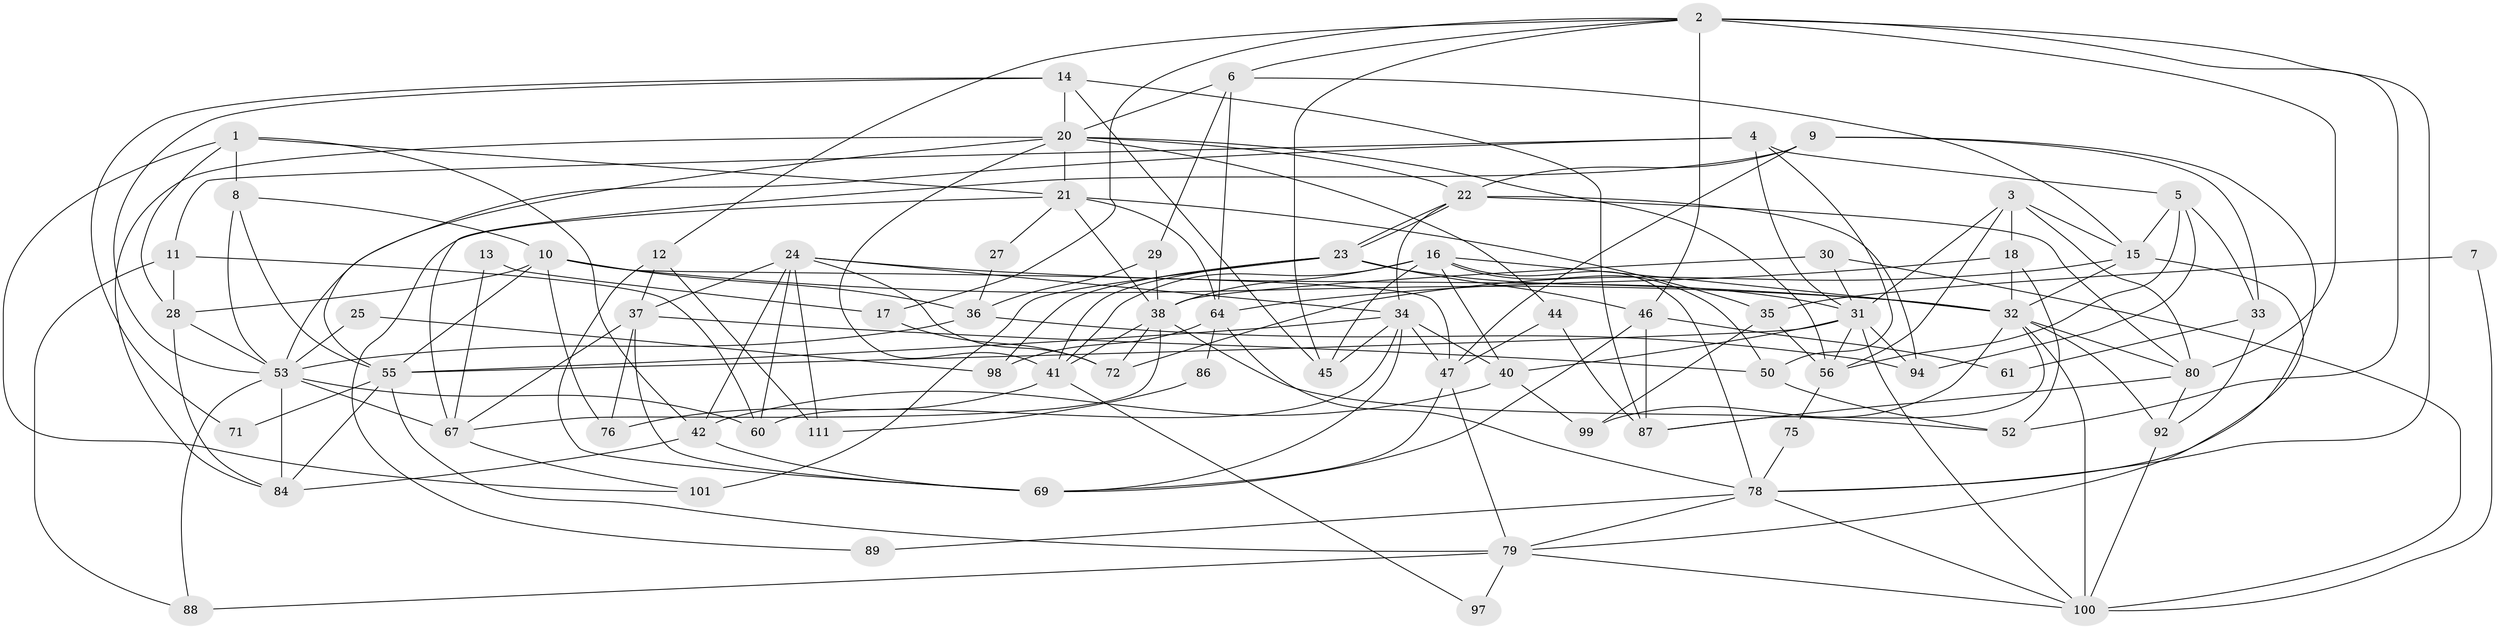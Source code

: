 // original degree distribution, {5: 0.16964285714285715, 6: 0.09821428571428571, 3: 0.26785714285714285, 2: 0.16071428571428573, 4: 0.23214285714285715, 7: 0.0625, 8: 0.008928571428571428}
// Generated by graph-tools (version 1.1) at 2025/41/03/06/25 10:41:55]
// undirected, 73 vertices, 180 edges
graph export_dot {
graph [start="1"]
  node [color=gray90,style=filled];
  1 [super="+39"];
  2 [super="+19"];
  3 [super="+65"];
  4 [super="+57"];
  5 [super="+107"];
  6 [super="+77"];
  7 [super="+66"];
  8 [super="+63"];
  9 [super="+110"];
  10 [super="+26"];
  11;
  12;
  13;
  14 [super="+51"];
  15 [super="+49"];
  16 [super="+70"];
  17;
  18;
  20 [super="+73"];
  21 [super="+93"];
  22 [super="+108"];
  23 [super="+104"];
  24 [super="+81"];
  25;
  27;
  28 [super="+82"];
  29 [super="+48"];
  30;
  31 [super="+95"];
  32 [super="+43"];
  33 [super="+109"];
  34;
  35;
  36;
  37 [super="+106"];
  38 [super="+102"];
  40 [super="+62"];
  41 [super="+83"];
  42 [super="+54"];
  44;
  45 [super="+58"];
  46 [super="+90"];
  47;
  50;
  52 [super="+59"];
  53 [super="+85"];
  55 [super="+91"];
  56 [super="+68"];
  60;
  61;
  64;
  67 [super="+74"];
  69 [super="+103"];
  71;
  72;
  75;
  76;
  78 [super="+112"];
  79 [super="+96"];
  80;
  84;
  86;
  87;
  88;
  89;
  92;
  94 [super="+105"];
  97;
  98;
  99;
  100;
  101;
  111;
  1 -- 21;
  1 -- 101;
  1 -- 28;
  1 -- 42;
  1 -- 8;
  2 -- 46 [weight=2];
  2 -- 80;
  2 -- 78;
  2 -- 6;
  2 -- 17;
  2 -- 12;
  2 -- 52;
  2 -- 45;
  3 -- 18;
  3 -- 80;
  3 -- 31;
  3 -- 56;
  3 -- 15;
  4 -- 31;
  4 -- 50;
  4 -- 53;
  4 -- 11;
  4 -- 5;
  5 -- 15;
  5 -- 56;
  5 -- 94;
  5 -- 33;
  6 -- 64;
  6 -- 20;
  6 -- 29;
  6 -- 15;
  7 -- 35 [weight=2];
  7 -- 100;
  8 -- 10;
  8 -- 53;
  8 -- 55;
  9 -- 67;
  9 -- 22;
  9 -- 78;
  9 -- 47;
  9 -- 33;
  10 -- 32;
  10 -- 36;
  10 -- 76;
  10 -- 28;
  10 -- 47;
  10 -- 55;
  11 -- 28;
  11 -- 88;
  11 -- 60;
  12 -- 69;
  12 -- 37;
  12 -- 111;
  13 -- 67;
  13 -- 17;
  14 -- 87;
  14 -- 53;
  14 -- 71;
  14 -- 20;
  14 -- 45;
  15 -- 32;
  15 -- 79;
  15 -- 72;
  16 -- 32;
  16 -- 50;
  16 -- 40;
  16 -- 41;
  16 -- 45;
  16 -- 78;
  16 -- 38;
  17 -- 72;
  18 -- 64;
  18 -- 32;
  18 -- 52;
  20 -- 44;
  20 -- 21;
  20 -- 55;
  20 -- 84;
  20 -- 41;
  20 -- 22;
  20 -- 56;
  21 -- 38;
  21 -- 27;
  21 -- 64;
  21 -- 89;
  21 -- 35;
  22 -- 23;
  22 -- 23;
  22 -- 94;
  22 -- 80;
  22 -- 34;
  23 -- 98;
  23 -- 101 [weight=2];
  23 -- 41;
  23 -- 46;
  23 -- 31;
  24 -- 34;
  24 -- 72;
  24 -- 32;
  24 -- 42;
  24 -- 60;
  24 -- 111;
  24 -- 37;
  25 -- 98;
  25 -- 53;
  27 -- 36;
  28 -- 84;
  28 -- 53;
  29 -- 38;
  29 -- 36;
  30 -- 31;
  30 -- 100;
  30 -- 38;
  31 -- 40;
  31 -- 100;
  31 -- 55 [weight=2];
  31 -- 94;
  31 -- 56;
  32 -- 100;
  32 -- 80;
  32 -- 99;
  32 -- 87;
  32 -- 92;
  33 -- 92;
  33 -- 61;
  34 -- 60;
  34 -- 47;
  34 -- 69;
  34 -- 40;
  34 -- 45;
  34 -- 55;
  35 -- 99;
  35 -- 56;
  36 -- 53;
  36 -- 94;
  37 -- 50;
  37 -- 76;
  37 -- 69;
  37 -- 67;
  38 -- 72;
  38 -- 52;
  38 -- 41;
  38 -- 67;
  40 -- 42;
  40 -- 99;
  41 -- 76;
  41 -- 97;
  42 -- 69;
  42 -- 84;
  44 -- 87;
  44 -- 47;
  46 -- 61;
  46 -- 69;
  46 -- 87;
  47 -- 69;
  47 -- 79;
  50 -- 52;
  53 -- 60;
  53 -- 67;
  53 -- 88;
  53 -- 84;
  55 -- 71;
  55 -- 84;
  55 -- 79;
  56 -- 75;
  64 -- 78;
  64 -- 86;
  64 -- 98;
  67 -- 101;
  75 -- 78;
  78 -- 89;
  78 -- 100;
  78 -- 79;
  79 -- 97;
  79 -- 100;
  79 -- 88;
  80 -- 92;
  80 -- 87;
  86 -- 111;
  92 -- 100;
}
